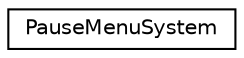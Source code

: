 digraph "Graphical Class Hierarchy"
{
 // INTERACTIVE_SVG=YES
 // LATEX_PDF_SIZE
  edge [fontname="Helvetica",fontsize="10",labelfontname="Helvetica",labelfontsize="10"];
  node [fontname="Helvetica",fontsize="10",shape=record];
  rankdir="LR";
  Node0 [label="PauseMenuSystem",height=0.2,width=0.4,color="black", fillcolor="white", style="filled",URL="$d7/dd6/class_pause_menu_system.html",tooltip=" "];
}
